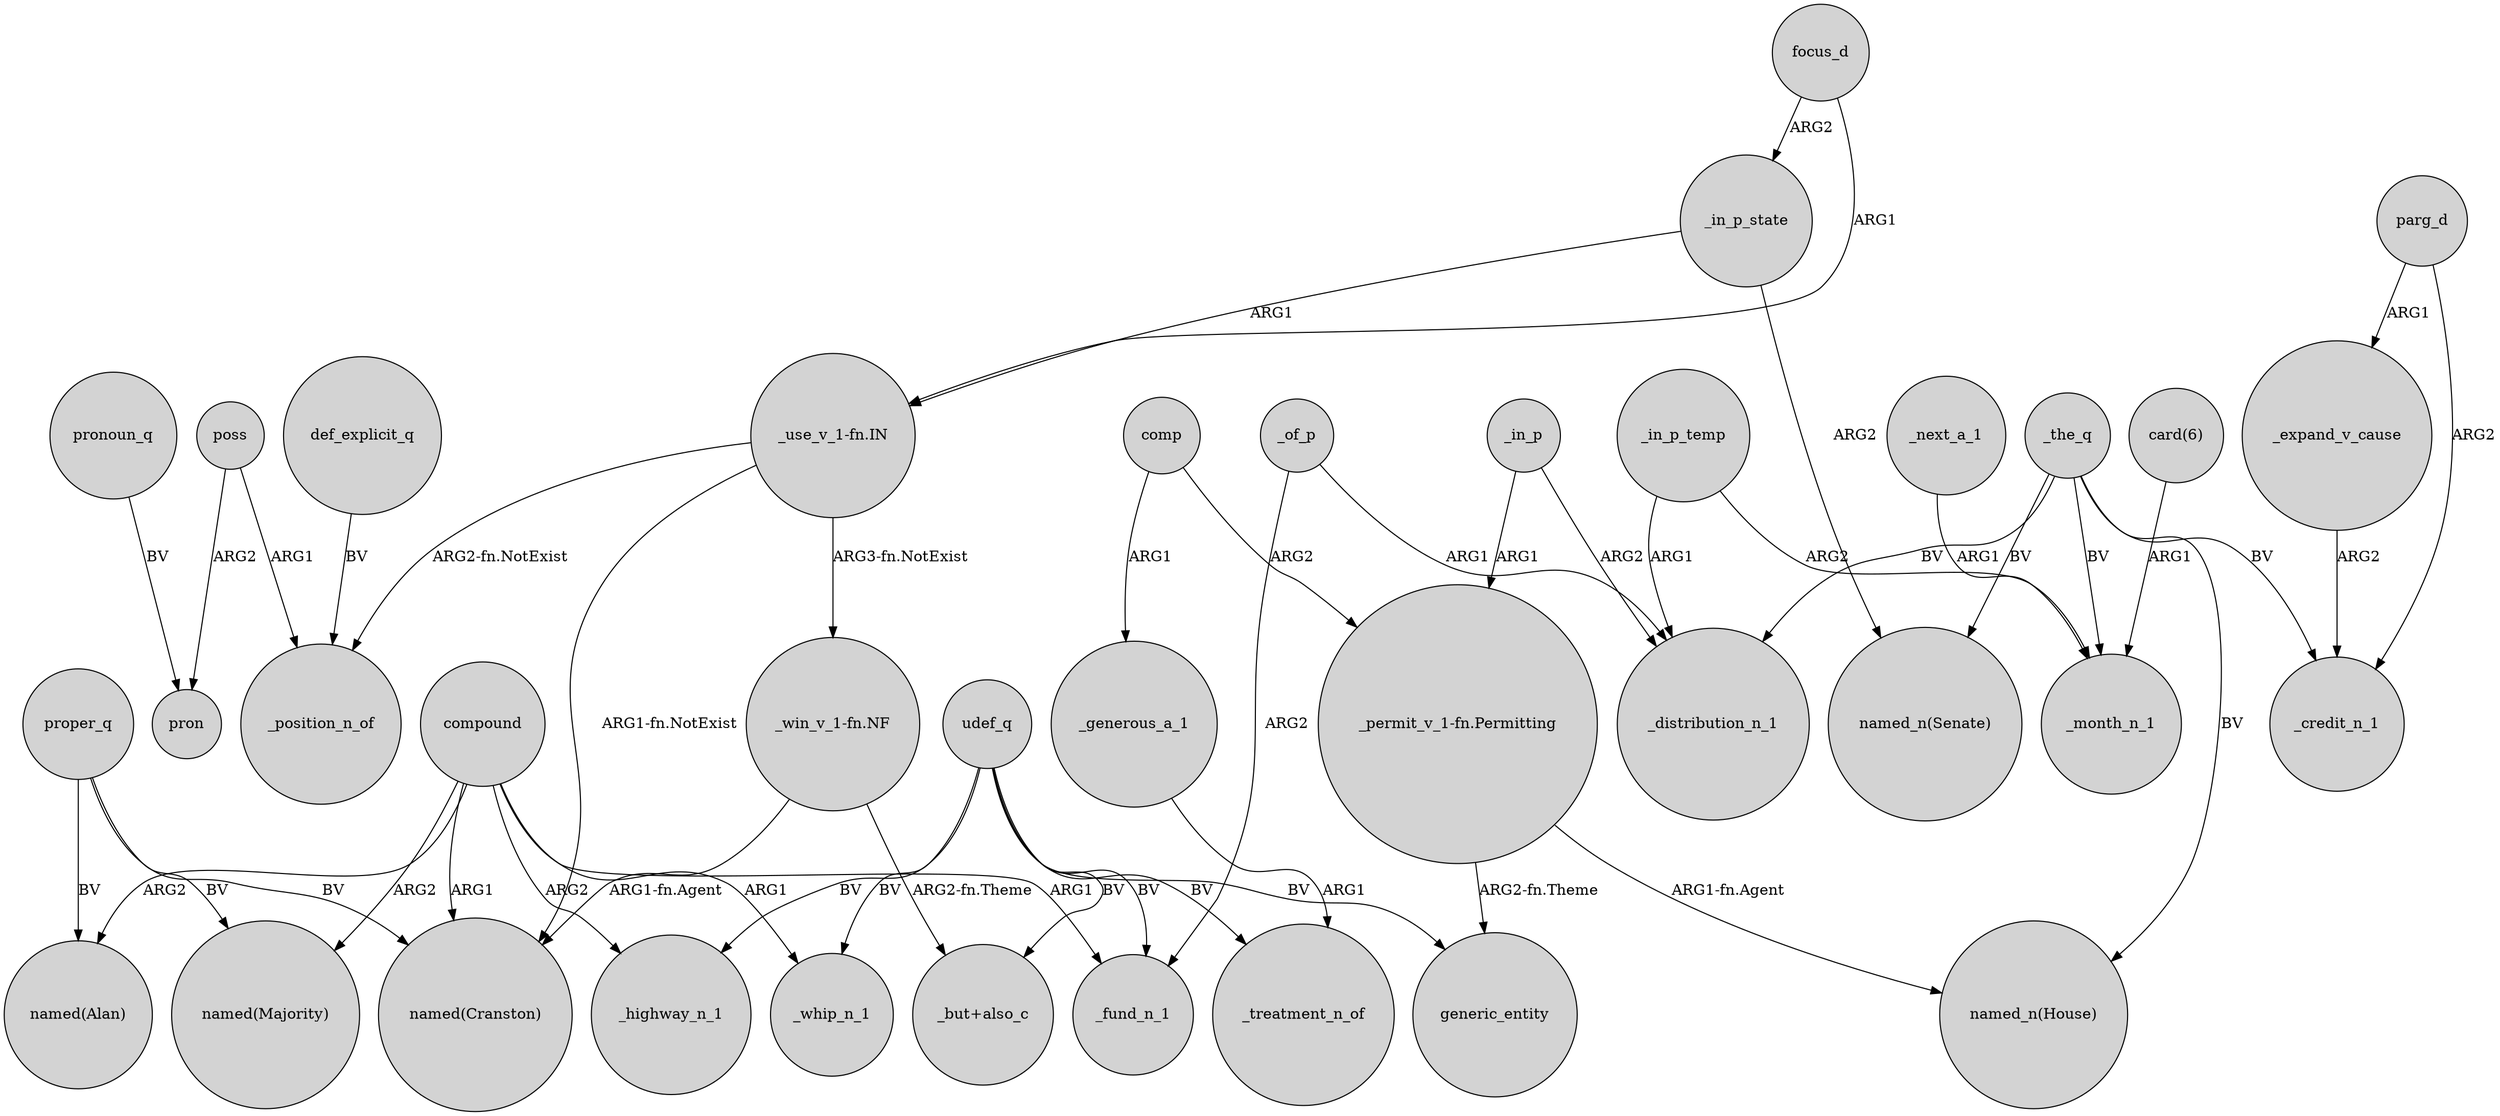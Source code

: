 digraph {
	node [shape=circle style=filled]
	udef_q -> _highway_n_1 [label=BV]
	_in_p -> _distribution_n_1 [label=ARG2]
	_generous_a_1 -> _treatment_n_of [label=ARG1]
	udef_q -> generic_entity [label=BV]
	poss -> pron [label=ARG2]
	_in_p_state -> "named_n(Senate)" [label=ARG2]
	_of_p -> _distribution_n_1 [label=ARG1]
	compound -> "named(Majority)" [label=ARG2]
	proper_q -> "named(Alan)" [label=BV]
	"_use_v_1-fn.IN" -> "_win_v_1-fn.NF" [label="ARG3-fn.NotExist"]
	focus_d -> _in_p_state [label=ARG2]
	_in_p_temp -> _month_n_1 [label=ARG2]
	"_win_v_1-fn.NF" -> "_but+also_c" [label="ARG2-fn.Theme"]
	compound -> _highway_n_1 [label=ARG2]
	"_permit_v_1-fn.Permitting" -> "named_n(House)" [label="ARG1-fn.Agent"]
	"_win_v_1-fn.NF" -> "named(Cranston)" [label="ARG1-fn.Agent"]
	_expand_v_cause -> _credit_n_1 [label=ARG2]
	_the_q -> "named_n(House)" [label=BV]
	def_explicit_q -> _position_n_of [label=BV]
	udef_q -> _whip_n_1 [label=BV]
	_in_p -> "_permit_v_1-fn.Permitting" [label=ARG1]
	proper_q -> "named(Majority)" [label=BV]
	_the_q -> _credit_n_1 [label=BV]
	_the_q -> _distribution_n_1 [label=BV]
	pronoun_q -> pron [label=BV]
	udef_q -> "_but+also_c" [label=BV]
	_the_q -> _month_n_1 [label=BV]
	parg_d -> _credit_n_1 [label=ARG2]
	_in_p_state -> "_use_v_1-fn.IN" [label=ARG1]
	_of_p -> _fund_n_1 [label=ARG2]
	"_use_v_1-fn.IN" -> _position_n_of [label="ARG2-fn.NotExist"]
	comp -> _generous_a_1 [label=ARG1]
	_the_q -> "named_n(Senate)" [label=BV]
	focus_d -> "_use_v_1-fn.IN" [label=ARG1]
	compound -> "named(Alan)" [label=ARG2]
	parg_d -> _expand_v_cause [label=ARG1]
	_in_p_temp -> _distribution_n_1 [label=ARG1]
	_next_a_1 -> _month_n_1 [label=ARG1]
	udef_q -> _fund_n_1 [label=BV]
	udef_q -> _treatment_n_of [label=BV]
	poss -> _position_n_of [label=ARG1]
	compound -> _whip_n_1 [label=ARG1]
	comp -> "_permit_v_1-fn.Permitting" [label=ARG2]
	"card(6)" -> _month_n_1 [label=ARG1]
	"_permit_v_1-fn.Permitting" -> generic_entity [label="ARG2-fn.Theme"]
	proper_q -> "named(Cranston)" [label=BV]
	compound -> _fund_n_1 [label=ARG1]
	compound -> "named(Cranston)" [label=ARG1]
	"_use_v_1-fn.IN" -> "named(Cranston)" [label="ARG1-fn.NotExist"]
}
